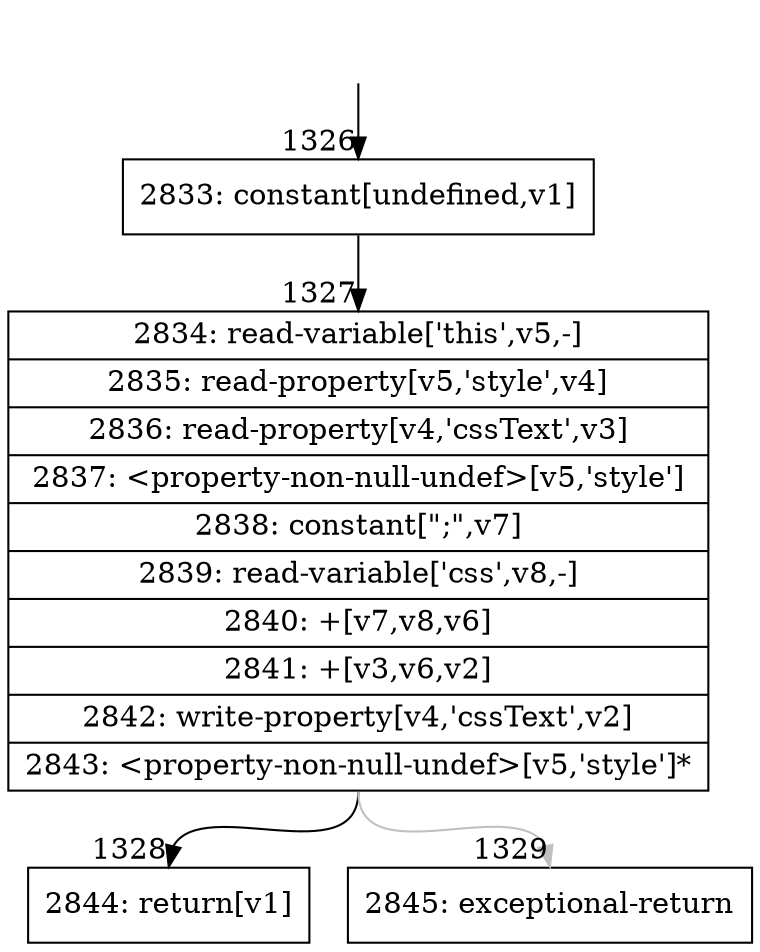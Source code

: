 digraph {
rankdir="TD"
BB_entry130[shape=none,label=""];
BB_entry130 -> BB1326 [tailport=s, headport=n, headlabel="    1326"]
BB1326 [shape=record label="{2833: constant[undefined,v1]}" ] 
BB1326 -> BB1327 [tailport=s, headport=n, headlabel="      1327"]
BB1327 [shape=record label="{2834: read-variable['this',v5,-]|2835: read-property[v5,'style',v4]|2836: read-property[v4,'cssText',v3]|2837: \<property-non-null-undef\>[v5,'style']|2838: constant[\";\",v7]|2839: read-variable['css',v8,-]|2840: +[v7,v8,v6]|2841: +[v3,v6,v2]|2842: write-property[v4,'cssText',v2]|2843: \<property-non-null-undef\>[v5,'style']*}" ] 
BB1327 -> BB1328 [tailport=s, headport=n, headlabel="      1328"]
BB1327 -> BB1329 [tailport=s, headport=n, color=gray, headlabel="      1329"]
BB1328 [shape=record label="{2844: return[v1]}" ] 
BB1329 [shape=record label="{2845: exceptional-return}" ] 
//#$~ 702
}
